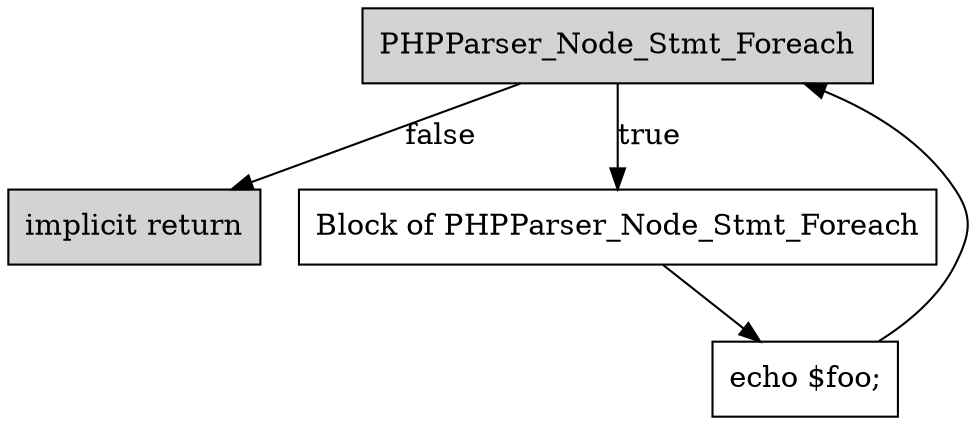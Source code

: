 digraph G {
    B1 [shape=box,label="implicit return",style=filled]
    B2 [shape=box,label="PHPParser_Node_Stmt_Foreach",style=filled]
    B2 -> B3 [label="true"]
    B2 -> B1 [label="false"]
    B4 [shape=box,label="echo $foo;"]
    B4 -> B2
    B3 [shape=box,label="Block of PHPParser_Node_Stmt_Foreach"]
    B3 -> B4
}